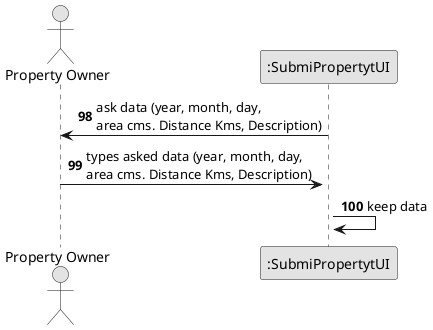 @startuml
skinparam monochrome true
skinparam packageStyle rectangle
skinparam shadowing false

'hide footbox
actor "Property Owner" as User
participant ":SubmiPropertytUI" as UI_SP

autonumber 98

UI_SP -> User : ask data (year, month, day, \narea cms. Distance Kms, Description)
            deactivate UI_SP

    User -> UI_SP : types asked data (year, month, day, \narea cms. Distance Kms, Description)
            activate UI_SP

            UI_SP  ->  UI_SP: keep data

@enduml